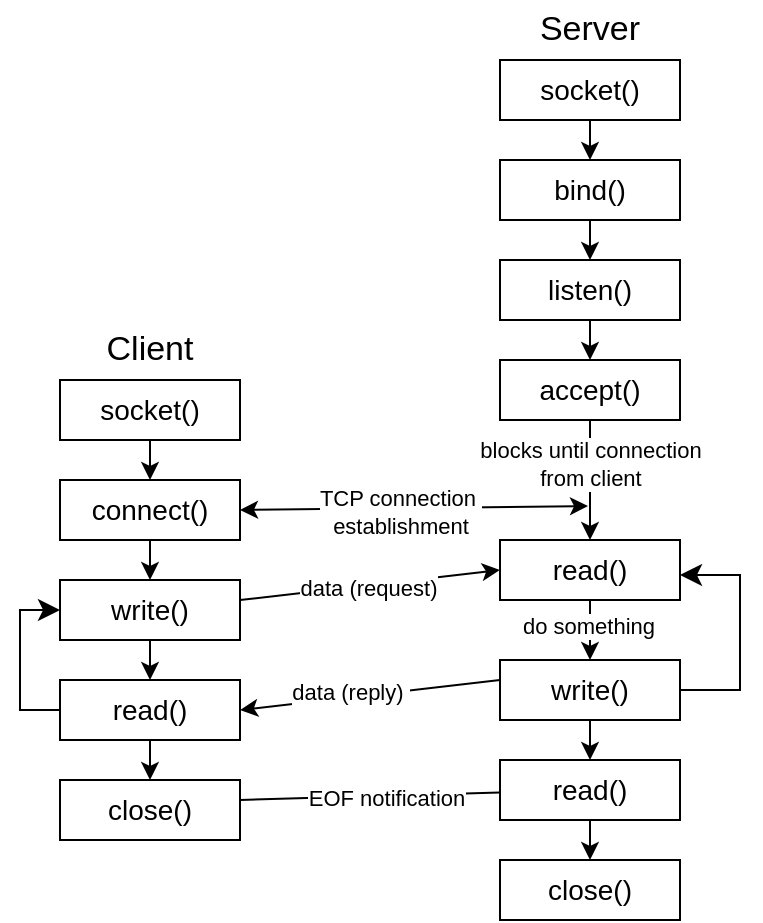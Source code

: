<mxfile version="24.7.8">
  <diagram name="Page-1" id="jnCkXLoFDYFhxXH_N0Sx">
    <mxGraphModel dx="1607" dy="681" grid="1" gridSize="10" guides="1" tooltips="1" connect="1" arrows="1" fold="1" page="1" pageScale="1" pageWidth="850" pageHeight="1100" math="0" shadow="0">
      <root>
        <mxCell id="0" />
        <mxCell id="1" parent="0" />
        <mxCell id="KPl6-Z8b2giDErf2pCn6-1" value="socket()" style="rounded=0;whiteSpace=wrap;html=1;fontSize=14;" parent="1" vertex="1">
          <mxGeometry x="180" y="160" width="90" height="30" as="geometry" />
        </mxCell>
        <mxCell id="KPl6-Z8b2giDErf2pCn6-2" value="" style="endArrow=classic;html=1;rounded=0;exitX=0.5;exitY=1;exitDx=0;exitDy=0;" parent="1" source="KPl6-Z8b2giDErf2pCn6-1" edge="1">
          <mxGeometry width="50" height="50" relative="1" as="geometry">
            <mxPoint x="250" y="280" as="sourcePoint" />
            <mxPoint x="225" y="210" as="targetPoint" />
          </mxGeometry>
        </mxCell>
        <mxCell id="KPl6-Z8b2giDErf2pCn6-3" value="bind()" style="rounded=0;whiteSpace=wrap;html=1;fontSize=14;" parent="1" vertex="1">
          <mxGeometry x="180" y="210" width="90" height="30" as="geometry" />
        </mxCell>
        <mxCell id="KPl6-Z8b2giDErf2pCn6-4" value="" style="endArrow=classic;html=1;rounded=0;exitX=0.5;exitY=1;exitDx=0;exitDy=0;" parent="1" source="KPl6-Z8b2giDErf2pCn6-3" edge="1">
          <mxGeometry width="50" height="50" relative="1" as="geometry">
            <mxPoint x="250" y="330" as="sourcePoint" />
            <mxPoint x="225" y="260" as="targetPoint" />
          </mxGeometry>
        </mxCell>
        <mxCell id="KPl6-Z8b2giDErf2pCn6-5" value="listen()" style="rounded=0;whiteSpace=wrap;html=1;fontSize=14;" parent="1" vertex="1">
          <mxGeometry x="180" y="260" width="90" height="30" as="geometry" />
        </mxCell>
        <mxCell id="KPl6-Z8b2giDErf2pCn6-6" value="" style="endArrow=classic;html=1;rounded=0;exitX=0.5;exitY=1;exitDx=0;exitDy=0;" parent="1" source="KPl6-Z8b2giDErf2pCn6-5" edge="1">
          <mxGeometry width="50" height="50" relative="1" as="geometry">
            <mxPoint x="250" y="380" as="sourcePoint" />
            <mxPoint x="225" y="310" as="targetPoint" />
          </mxGeometry>
        </mxCell>
        <mxCell id="KPl6-Z8b2giDErf2pCn6-7" value="accept()" style="rounded=0;whiteSpace=wrap;html=1;fontSize=14;" parent="1" vertex="1">
          <mxGeometry x="180" y="310" width="90" height="30" as="geometry" />
        </mxCell>
        <mxCell id="KPl6-Z8b2giDErf2pCn6-8" value="" style="endArrow=classic;html=1;rounded=0;exitX=0.5;exitY=1;exitDx=0;exitDy=0;entryX=0.5;entryY=0;entryDx=0;entryDy=0;" parent="1" source="KPl6-Z8b2giDErf2pCn6-7" target="KPl6-Z8b2giDErf2pCn6-9" edge="1">
          <mxGeometry width="50" height="50" relative="1" as="geometry">
            <mxPoint x="250" y="430" as="sourcePoint" />
            <mxPoint x="225" y="360" as="targetPoint" />
          </mxGeometry>
        </mxCell>
        <mxCell id="KPl6-Z8b2giDErf2pCn6-26" value="blocks until connection&lt;div&gt;from client&lt;/div&gt;" style="edgeLabel;html=1;align=center;verticalAlign=middle;resizable=0;points=[];" parent="KPl6-Z8b2giDErf2pCn6-8" vertex="1" connectable="0">
          <mxGeometry x="-0.281" relative="1" as="geometry">
            <mxPoint as="offset" />
          </mxGeometry>
        </mxCell>
        <mxCell id="KPl6-Z8b2giDErf2pCn6-9" value="read()" style="rounded=0;whiteSpace=wrap;html=1;fontSize=14;" parent="1" vertex="1">
          <mxGeometry x="180" y="400" width="90" height="30" as="geometry" />
        </mxCell>
        <mxCell id="KPl6-Z8b2giDErf2pCn6-10" value="" style="endArrow=classic;html=1;rounded=0;exitX=0.5;exitY=1;exitDx=0;exitDy=0;entryX=0.5;entryY=0;entryDx=0;entryDy=0;" parent="1" source="KPl6-Z8b2giDErf2pCn6-9" target="KPl6-Z8b2giDErf2pCn6-11" edge="1">
          <mxGeometry width="50" height="50" relative="1" as="geometry">
            <mxPoint x="250" y="520" as="sourcePoint" />
            <mxPoint x="225" y="450" as="targetPoint" />
          </mxGeometry>
        </mxCell>
        <mxCell id="KPl6-Z8b2giDErf2pCn6-37" value="do something" style="edgeLabel;html=1;align=center;verticalAlign=middle;resizable=0;points=[];" parent="KPl6-Z8b2giDErf2pCn6-10" vertex="1" connectable="0">
          <mxGeometry x="-0.149" y="-1" relative="1" as="geometry">
            <mxPoint as="offset" />
          </mxGeometry>
        </mxCell>
        <mxCell id="KPl6-Z8b2giDErf2pCn6-11" value="write()" style="rounded=0;whiteSpace=wrap;html=1;fontSize=14;" parent="1" vertex="1">
          <mxGeometry x="180" y="460" width="90" height="30" as="geometry" />
        </mxCell>
        <mxCell id="KPl6-Z8b2giDErf2pCn6-12" value="" style="endArrow=classic;html=1;rounded=0;exitX=0.5;exitY=1;exitDx=0;exitDy=0;" parent="1" source="KPl6-Z8b2giDErf2pCn6-11" edge="1">
          <mxGeometry width="50" height="50" relative="1" as="geometry">
            <mxPoint x="250" y="580" as="sourcePoint" />
            <mxPoint x="225" y="510" as="targetPoint" />
          </mxGeometry>
        </mxCell>
        <mxCell id="KPl6-Z8b2giDErf2pCn6-13" value="read()" style="rounded=0;whiteSpace=wrap;html=1;fontSize=14;" parent="1" vertex="1">
          <mxGeometry x="180" y="510" width="90" height="30" as="geometry" />
        </mxCell>
        <mxCell id="KPl6-Z8b2giDErf2pCn6-14" value="" style="endArrow=classic;html=1;rounded=0;exitX=0.5;exitY=1;exitDx=0;exitDy=0;" parent="1" source="KPl6-Z8b2giDErf2pCn6-13" edge="1">
          <mxGeometry width="50" height="50" relative="1" as="geometry">
            <mxPoint x="250" y="630" as="sourcePoint" />
            <mxPoint x="225" y="560" as="targetPoint" />
          </mxGeometry>
        </mxCell>
        <mxCell id="KPl6-Z8b2giDErf2pCn6-15" value="close()" style="rounded=0;whiteSpace=wrap;html=1;fontSize=14;" parent="1" vertex="1">
          <mxGeometry x="180" y="560" width="90" height="30" as="geometry" />
        </mxCell>
        <mxCell id="KPl6-Z8b2giDErf2pCn6-17" value="socket()" style="rounded=0;whiteSpace=wrap;html=1;fontSize=14;" parent="1" vertex="1">
          <mxGeometry x="-40" y="320" width="90" height="30" as="geometry" />
        </mxCell>
        <mxCell id="KPl6-Z8b2giDErf2pCn6-18" value="" style="endArrow=classic;html=1;rounded=0;exitX=0.5;exitY=1;exitDx=0;exitDy=0;" parent="1" source="KPl6-Z8b2giDErf2pCn6-17" edge="1">
          <mxGeometry width="50" height="50" relative="1" as="geometry">
            <mxPoint x="30" y="440" as="sourcePoint" />
            <mxPoint x="5" y="370" as="targetPoint" />
          </mxGeometry>
        </mxCell>
        <mxCell id="KPl6-Z8b2giDErf2pCn6-19" value="connect()" style="rounded=0;whiteSpace=wrap;html=1;fontSize=14;" parent="1" vertex="1">
          <mxGeometry x="-40" y="370" width="90" height="30" as="geometry" />
        </mxCell>
        <mxCell id="KPl6-Z8b2giDErf2pCn6-20" value="" style="endArrow=classic;html=1;rounded=0;exitX=0.5;exitY=1;exitDx=0;exitDy=0;" parent="1" source="KPl6-Z8b2giDErf2pCn6-19" edge="1">
          <mxGeometry width="50" height="50" relative="1" as="geometry">
            <mxPoint x="30" y="490" as="sourcePoint" />
            <mxPoint x="5" y="420" as="targetPoint" />
          </mxGeometry>
        </mxCell>
        <mxCell id="KPl6-Z8b2giDErf2pCn6-21" value="write()" style="rounded=0;whiteSpace=wrap;html=1;fontSize=14;" parent="1" vertex="1">
          <mxGeometry x="-40" y="420" width="90" height="30" as="geometry" />
        </mxCell>
        <mxCell id="KPl6-Z8b2giDErf2pCn6-22" value="" style="endArrow=classic;html=1;rounded=0;exitX=0.5;exitY=1;exitDx=0;exitDy=0;" parent="1" source="KPl6-Z8b2giDErf2pCn6-21" edge="1">
          <mxGeometry width="50" height="50" relative="1" as="geometry">
            <mxPoint x="30" y="540" as="sourcePoint" />
            <mxPoint x="5" y="470" as="targetPoint" />
          </mxGeometry>
        </mxCell>
        <mxCell id="KPl6-Z8b2giDErf2pCn6-23" value="read()" style="rounded=0;whiteSpace=wrap;html=1;fontSize=14;" parent="1" vertex="1">
          <mxGeometry x="-40" y="470" width="90" height="30" as="geometry" />
        </mxCell>
        <mxCell id="KPl6-Z8b2giDErf2pCn6-24" value="" style="endArrow=classic;html=1;rounded=0;exitX=0.5;exitY=1;exitDx=0;exitDy=0;" parent="1" source="KPl6-Z8b2giDErf2pCn6-23" edge="1">
          <mxGeometry width="50" height="50" relative="1" as="geometry">
            <mxPoint x="30" y="590" as="sourcePoint" />
            <mxPoint x="5" y="520" as="targetPoint" />
          </mxGeometry>
        </mxCell>
        <mxCell id="KPl6-Z8b2giDErf2pCn6-25" value="close()" style="rounded=0;whiteSpace=wrap;html=1;fontSize=14;" parent="1" vertex="1">
          <mxGeometry x="-40" y="520" width="90" height="30" as="geometry" />
        </mxCell>
        <mxCell id="KPl6-Z8b2giDErf2pCn6-27" value="" style="endArrow=classic;startArrow=classic;html=1;rounded=0;exitX=1;exitY=0.5;exitDx=0;exitDy=0;" parent="1" source="KPl6-Z8b2giDErf2pCn6-19" edge="1">
          <mxGeometry width="50" height="50" relative="1" as="geometry">
            <mxPoint x="50" y="390" as="sourcePoint" />
            <mxPoint x="224" y="383" as="targetPoint" />
          </mxGeometry>
        </mxCell>
        <mxCell id="KPl6-Z8b2giDErf2pCn6-28" value="TCP connection&amp;nbsp;&lt;div&gt;establishment&lt;/div&gt;" style="edgeLabel;html=1;align=center;verticalAlign=middle;resizable=0;points=[];" parent="KPl6-Z8b2giDErf2pCn6-27" vertex="1" connectable="0">
          <mxGeometry x="-0.322" y="-1" relative="1" as="geometry">
            <mxPoint x="21" as="offset" />
          </mxGeometry>
        </mxCell>
        <mxCell id="KPl6-Z8b2giDErf2pCn6-29" value="" style="endArrow=classic;html=1;rounded=0;entryX=0;entryY=0.5;entryDx=0;entryDy=0;" parent="1" target="KPl6-Z8b2giDErf2pCn6-9" edge="1">
          <mxGeometry width="50" height="50" relative="1" as="geometry">
            <mxPoint x="50" y="430" as="sourcePoint" />
            <mxPoint x="100" y="380" as="targetPoint" />
          </mxGeometry>
        </mxCell>
        <mxCell id="KPl6-Z8b2giDErf2pCn6-30" value="data (request)" style="edgeLabel;html=1;align=center;verticalAlign=middle;resizable=0;points=[];" parent="KPl6-Z8b2giDErf2pCn6-29" vertex="1" connectable="0">
          <mxGeometry x="-0.012" y="-1" relative="1" as="geometry">
            <mxPoint as="offset" />
          </mxGeometry>
        </mxCell>
        <mxCell id="KPl6-Z8b2giDErf2pCn6-31" value="" style="endArrow=classic;html=1;rounded=0;entryX=1;entryY=0.5;entryDx=0;entryDy=0;" parent="1" target="KPl6-Z8b2giDErf2pCn6-23" edge="1">
          <mxGeometry width="50" height="50" relative="1" as="geometry">
            <mxPoint x="180" y="470" as="sourcePoint" />
            <mxPoint x="230" y="420" as="targetPoint" />
          </mxGeometry>
        </mxCell>
        <mxCell id="KPl6-Z8b2giDErf2pCn6-32" value="data (reply)&amp;nbsp;" style="edgeLabel;html=1;align=center;verticalAlign=middle;resizable=0;points=[];" parent="KPl6-Z8b2giDErf2pCn6-31" vertex="1" connectable="0">
          <mxGeometry x="0.154" y="-3" relative="1" as="geometry">
            <mxPoint as="offset" />
          </mxGeometry>
        </mxCell>
        <mxCell id="KPl6-Z8b2giDErf2pCn6-33" value="" style="endArrow=none;html=1;rounded=0;" parent="1" target="KPl6-Z8b2giDErf2pCn6-13" edge="1">
          <mxGeometry width="50" height="50" relative="1" as="geometry">
            <mxPoint x="50" y="530" as="sourcePoint" />
            <mxPoint x="100" y="480" as="targetPoint" />
          </mxGeometry>
        </mxCell>
        <mxCell id="KPl6-Z8b2giDErf2pCn6-34" value="EOF notification" style="edgeLabel;html=1;align=center;verticalAlign=middle;resizable=0;points=[];" parent="KPl6-Z8b2giDErf2pCn6-33" vertex="1" connectable="0">
          <mxGeometry x="0.116" y="-1" relative="1" as="geometry">
            <mxPoint as="offset" />
          </mxGeometry>
        </mxCell>
        <mxCell id="KPl6-Z8b2giDErf2pCn6-35" value="" style="edgeStyle=elbowEdgeStyle;elbow=horizontal;endArrow=classic;html=1;curved=0;rounded=0;endSize=8;startSize=8;entryX=1;entryY=0.25;entryDx=0;entryDy=0;exitX=1;exitY=0.5;exitDx=0;exitDy=0;" parent="1" source="KPl6-Z8b2giDErf2pCn6-11" edge="1">
          <mxGeometry width="50" height="50" relative="1" as="geometry">
            <mxPoint x="270" y="470" as="sourcePoint" />
            <mxPoint x="270" y="417.5" as="targetPoint" />
            <Array as="points">
              <mxPoint x="300" y="440" />
            </Array>
          </mxGeometry>
        </mxCell>
        <mxCell id="KPl6-Z8b2giDErf2pCn6-36" value="" style="edgeStyle=elbowEdgeStyle;elbow=horizontal;endArrow=classic;html=1;curved=0;rounded=0;endSize=8;startSize=8;entryX=0;entryY=0.5;entryDx=0;entryDy=0;exitX=0;exitY=0.5;exitDx=0;exitDy=0;" parent="1" source="KPl6-Z8b2giDErf2pCn6-23" target="KPl6-Z8b2giDErf2pCn6-21" edge="1">
          <mxGeometry width="50" height="50" relative="1" as="geometry">
            <mxPoint x="-80" y="467.5" as="sourcePoint" />
            <mxPoint x="-80" y="420" as="targetPoint" />
            <Array as="points">
              <mxPoint x="-60" y="460" />
            </Array>
          </mxGeometry>
        </mxCell>
        <mxCell id="U-t2tcPcUnqknYB4p4qN-1" value="Client" style="text;html=1;align=center;verticalAlign=middle;whiteSpace=wrap;rounded=0;fontSize=17;" vertex="1" parent="1">
          <mxGeometry x="-25" y="290" width="60" height="30" as="geometry" />
        </mxCell>
        <mxCell id="U-t2tcPcUnqknYB4p4qN-2" value="Server" style="text;html=1;align=center;verticalAlign=middle;whiteSpace=wrap;rounded=0;fontSize=17;" vertex="1" parent="1">
          <mxGeometry x="195" y="130" width="60" height="30" as="geometry" />
        </mxCell>
      </root>
    </mxGraphModel>
  </diagram>
</mxfile>
